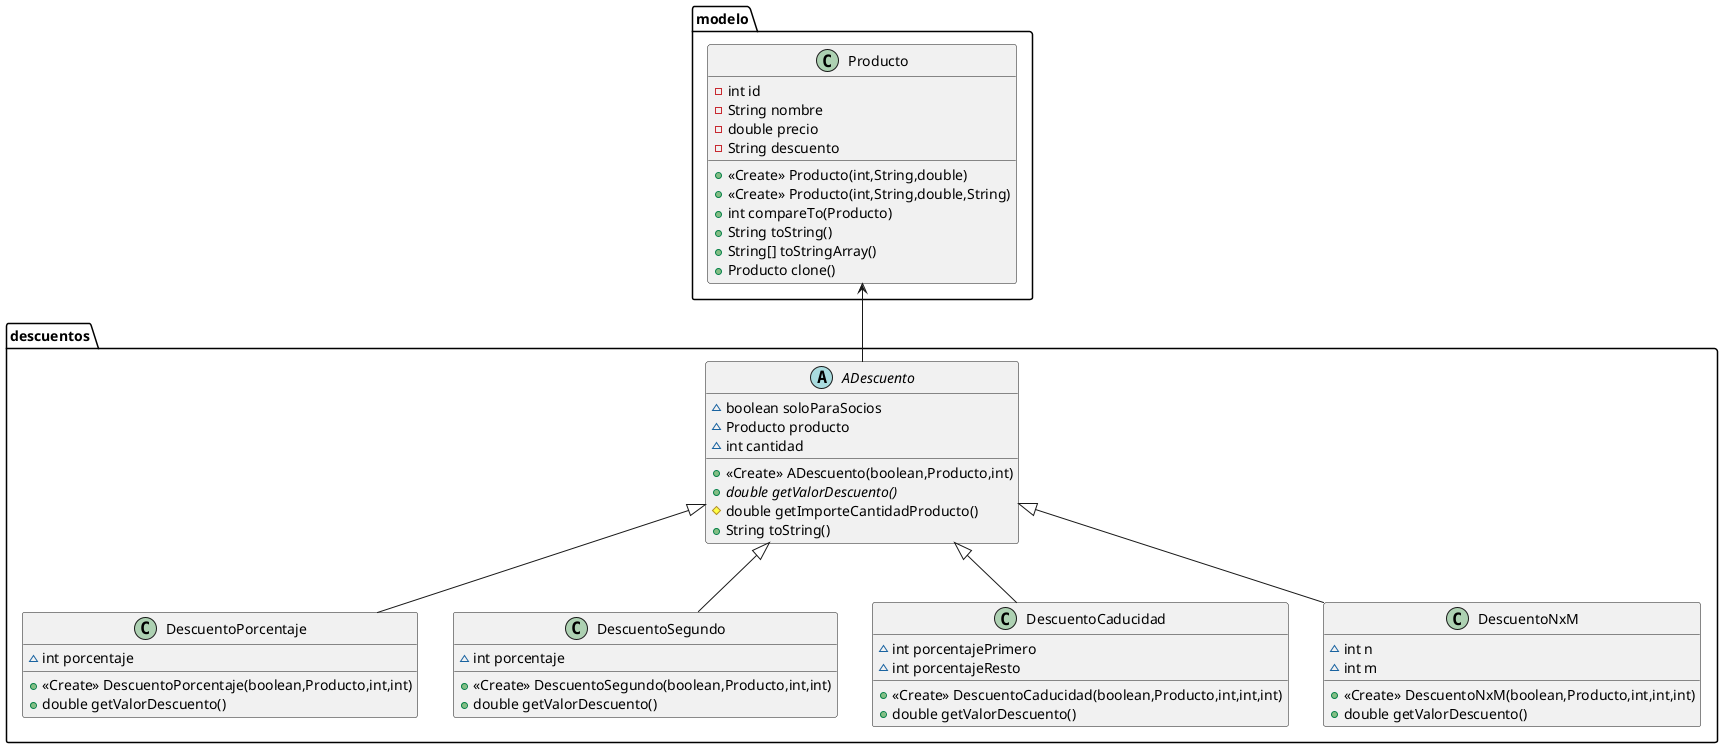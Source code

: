 @startuml
class descuentos.DescuentoPorcentaje {
~ int porcentaje
+ <<Create>> DescuentoPorcentaje(boolean,Producto,int,int)
+ double getValorDescuento()
}
class descuentos.DescuentoSegundo {
~ int porcentaje
+ <<Create>> DescuentoSegundo(boolean,Producto,int,int)
+ double getValorDescuento()
}
class descuentos.DescuentoCaducidad {
~ int porcentajePrimero
~ int porcentajeResto
+ <<Create>> DescuentoCaducidad(boolean,Producto,int,int,int)
+ double getValorDescuento()
}
class descuentos.DescuentoNxM {
~ int n
~ int m
+ <<Create>> DescuentoNxM(boolean,Producto,int,int,int)
+ double getValorDescuento()
}
abstract class descuentos.ADescuento {
~ boolean soloParaSocios
~ Producto producto
~ int cantidad
+ <<Create>> ADescuento(boolean,Producto,int)
+ {abstract}double getValorDescuento()
# double getImporteCantidadProducto()
+ String toString()
}

class modelo.Producto {
- int id
- String nombre
- double precio
- String descuento
+ <<Create>> Producto(int,String,double)
+ <<Create>> Producto(int,String,double,String)
+ int compareTo(Producto)
+ String toString()
+ String[] toStringArray()
+ Producto clone()
}

descuentos.ADescuento <|-- descuentos.DescuentoPorcentaje
descuentos.ADescuento <|-- descuentos.DescuentoSegundo
descuentos.ADescuento <|-- descuentos.DescuentoCaducidad
descuentos.ADescuento <|-- descuentos.DescuentoNxM

descuentos.ADescuento -up-> modelo.Producto
@enduml